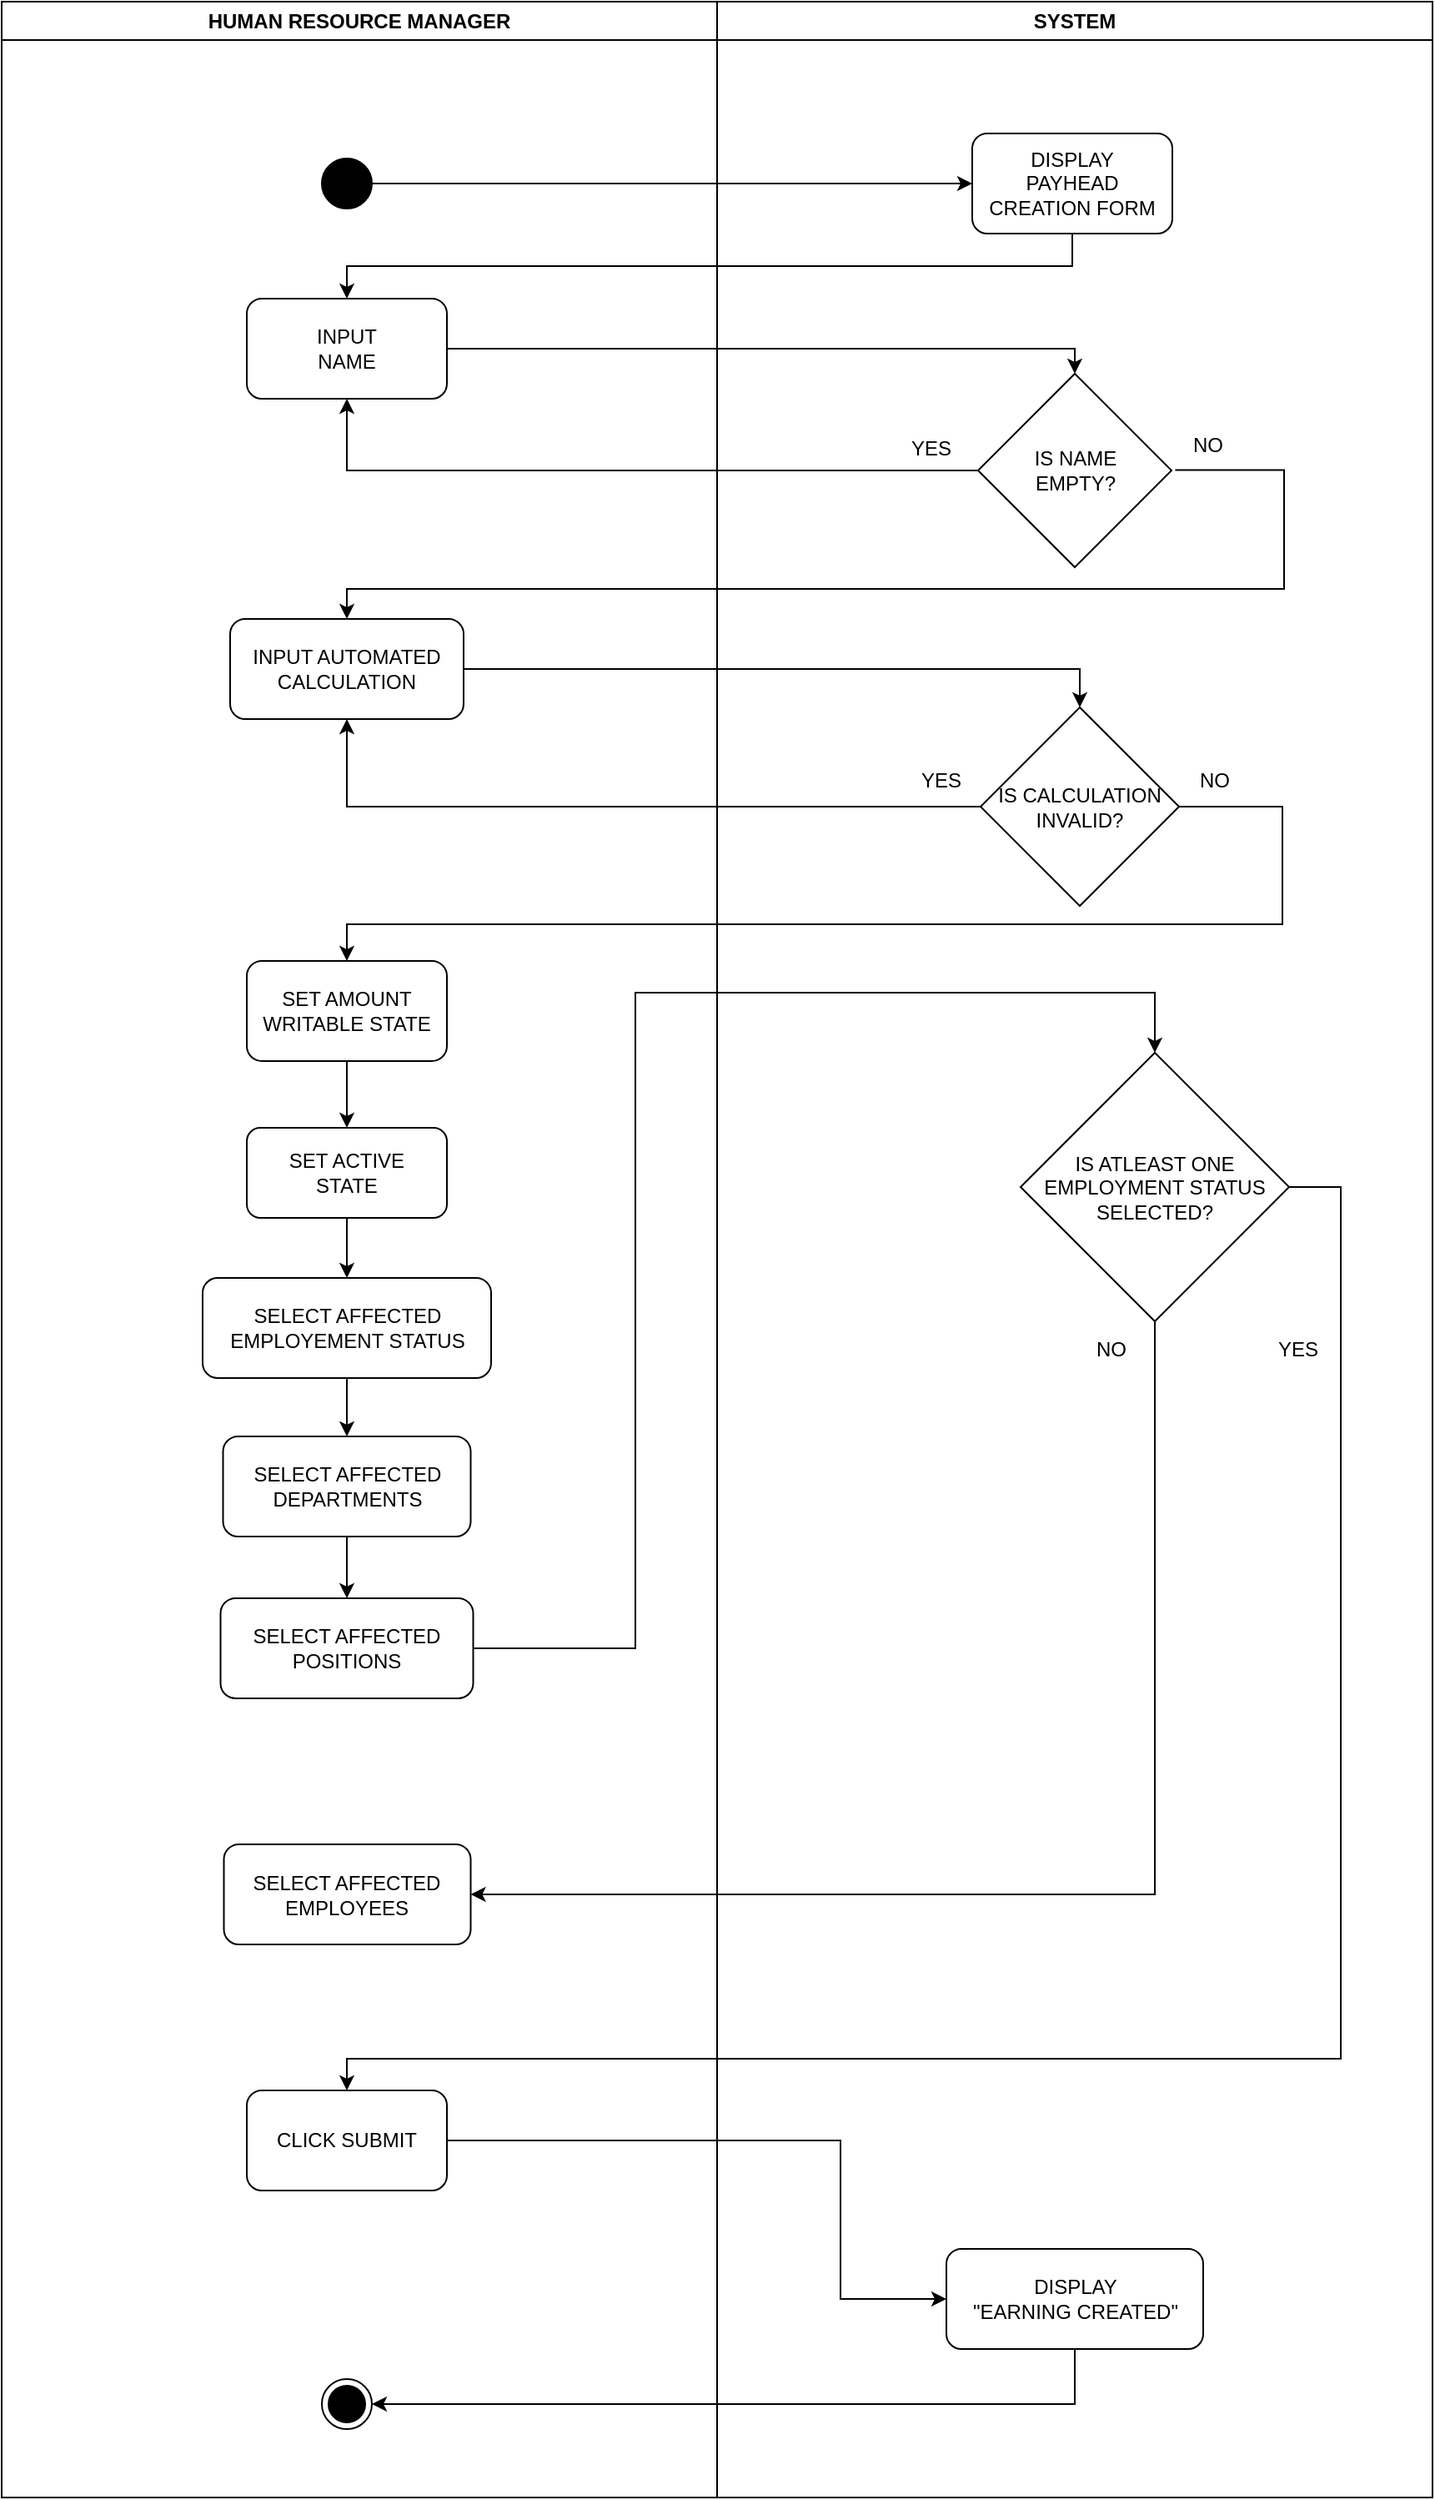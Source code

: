 <mxfile>
    <diagram id="Ue2m0nlykGMILfuQsxM4" name="Page-1">
        <mxGraphModel dx="954" dy="1131" grid="0" gridSize="10" guides="1" tooltips="1" connect="1" arrows="1" fold="1" page="0" pageScale="1" pageWidth="850" pageHeight="1100" math="0" shadow="0">
            <root>
                <mxCell id="0"/>
                <mxCell id="1" parent="0"/>
                <mxCell id="2" value="HUMAN RESOURCE MANAGER" style="swimlane;whiteSpace=wrap;html=1;" parent="1" vertex="1">
                    <mxGeometry x="89" y="-292" width="429" height="1496" as="geometry"/>
                </mxCell>
                <mxCell id="4" value="" style="ellipse;fillColor=strokeColor;" parent="2" vertex="1">
                    <mxGeometry x="192" y="94" width="30" height="30" as="geometry"/>
                </mxCell>
                <mxCell id="5" value="" style="ellipse;html=1;shape=endState;fillColor=strokeColor;" parent="2" vertex="1">
                    <mxGeometry x="192" y="1425" width="30" height="30" as="geometry"/>
                </mxCell>
                <mxCell id="9" value="INPUT&lt;br&gt;NAME" style="rounded=1;whiteSpace=wrap;html=1;" parent="2" vertex="1">
                    <mxGeometry x="147" y="178" width="120" height="60" as="geometry"/>
                </mxCell>
                <mxCell id="16" value="INPUT AUTOMATED&lt;br&gt;CALCULATION" style="rounded=1;whiteSpace=wrap;html=1;" parent="2" vertex="1">
                    <mxGeometry x="137" y="370" width="140" height="60" as="geometry"/>
                </mxCell>
                <mxCell id="60" style="edgeStyle=none;html=1;exitX=0.5;exitY=1;exitDx=0;exitDy=0;" edge="1" parent="2" source="23" target="29">
                    <mxGeometry relative="1" as="geometry"/>
                </mxCell>
                <mxCell id="23" value="SET AMOUNT&lt;br&gt;WRITABLE STATE" style="rounded=1;whiteSpace=wrap;html=1;" parent="2" vertex="1">
                    <mxGeometry x="147" y="575" width="120" height="60" as="geometry"/>
                </mxCell>
                <mxCell id="61" style="edgeStyle=none;html=1;exitX=0.5;exitY=1;exitDx=0;exitDy=0;entryX=0.5;entryY=0;entryDx=0;entryDy=0;" edge="1" parent="2" source="29" target="33">
                    <mxGeometry relative="1" as="geometry"/>
                </mxCell>
                <mxCell id="29" value="SET ACTIVE&lt;br&gt;STATE" style="rounded=1;whiteSpace=wrap;html=1;" parent="2" vertex="1">
                    <mxGeometry x="147" y="675" width="120" height="54" as="geometry"/>
                </mxCell>
                <mxCell id="62" style="edgeStyle=none;html=1;exitX=0.5;exitY=1;exitDx=0;exitDy=0;entryX=0.5;entryY=0;entryDx=0;entryDy=0;" edge="1" parent="2" source="33" target="39">
                    <mxGeometry relative="1" as="geometry"/>
                </mxCell>
                <mxCell id="33" value="SELECT AFFECTED&lt;br&gt;EMPLOYEMENT STATUS" style="rounded=1;whiteSpace=wrap;html=1;" parent="2" vertex="1">
                    <mxGeometry x="120.5" y="765" width="173" height="60" as="geometry"/>
                </mxCell>
                <mxCell id="63" style="edgeStyle=none;html=1;exitX=0.5;exitY=1;exitDx=0;exitDy=0;entryX=0.5;entryY=0;entryDx=0;entryDy=0;" edge="1" parent="2" source="39" target="41">
                    <mxGeometry relative="1" as="geometry"/>
                </mxCell>
                <mxCell id="39" value="SELECT AFFECTED&lt;br&gt;DEPARTMENTS" style="rounded=1;whiteSpace=wrap;html=1;" parent="2" vertex="1">
                    <mxGeometry x="132.75" y="860" width="148.5" height="60" as="geometry"/>
                </mxCell>
                <mxCell id="41" value="SELECT AFFECTED&lt;br&gt;POSITIONS" style="rounded=1;whiteSpace=wrap;html=1;" parent="2" vertex="1">
                    <mxGeometry x="131.25" y="957" width="151.5" height="60" as="geometry"/>
                </mxCell>
                <mxCell id="48" value="SELECT AFFECTED EMPLOYEES" style="rounded=1;whiteSpace=wrap;html=1;" parent="2" vertex="1">
                    <mxGeometry x="133.25" y="1104.5" width="148" height="60" as="geometry"/>
                </mxCell>
                <mxCell id="53" value="CLICK SUBMIT" style="rounded=1;whiteSpace=wrap;html=1;" parent="2" vertex="1">
                    <mxGeometry x="147" y="1252" width="120" height="60" as="geometry"/>
                </mxCell>
                <mxCell id="3" value="SYSTEM" style="swimlane;whiteSpace=wrap;html=1;" parent="1" vertex="1">
                    <mxGeometry x="518" y="-292" width="429" height="1496" as="geometry"/>
                </mxCell>
                <mxCell id="12" value="IS NAME&lt;br&gt;EMPTY?" style="rhombus;whiteSpace=wrap;html=1;" parent="3" vertex="1">
                    <mxGeometry x="156.5" y="223" width="116" height="116" as="geometry"/>
                </mxCell>
                <mxCell id="15" value="YES" style="text;html=1;align=center;verticalAlign=middle;resizable=0;points=[];autosize=1;strokeColor=none;fillColor=none;" parent="3" vertex="1">
                    <mxGeometry x="107" y="255" width="42" height="26" as="geometry"/>
                </mxCell>
                <mxCell id="17" value="IS CALCULATION&lt;br&gt;INVALID?" style="rhombus;whiteSpace=wrap;html=1;" parent="3" vertex="1">
                    <mxGeometry x="158" y="423" width="119" height="119" as="geometry"/>
                </mxCell>
                <mxCell id="46" value="IS ATLEAST ONE&lt;br&gt;EMPLOYMENT STATUS&lt;br&gt;SELECTED?" style="rhombus;whiteSpace=wrap;html=1;" parent="3" vertex="1">
                    <mxGeometry x="182" y="630" width="161" height="161" as="geometry"/>
                </mxCell>
                <mxCell id="55" value="DISPLAY&lt;br&gt;&quot;EARNING CREATED&quot;" style="rounded=1;whiteSpace=wrap;html=1;" parent="3" vertex="1">
                    <mxGeometry x="137.5" y="1347" width="154" height="60" as="geometry"/>
                </mxCell>
                <mxCell id="58" value="YES" style="text;html=1;align=center;verticalAlign=middle;resizable=0;points=[];autosize=1;strokeColor=none;fillColor=none;" parent="3" vertex="1">
                    <mxGeometry x="327" y="795" width="42" height="26" as="geometry"/>
                </mxCell>
                <mxCell id="50" value="NO" style="text;html=1;align=center;verticalAlign=middle;resizable=0;points=[];autosize=1;strokeColor=none;fillColor=none;" parent="3" vertex="1">
                    <mxGeometry x="218" y="795" width="36" height="26" as="geometry"/>
                </mxCell>
                <mxCell id="10" style="edgeStyle=orthogonalEdgeStyle;html=1;exitX=0.5;exitY=1;exitDx=0;exitDy=0;entryX=0.5;entryY=0;entryDx=0;entryDy=0;rounded=0;" parent="1" source="6" target="9" edge="1">
                    <mxGeometry relative="1" as="geometry"/>
                </mxCell>
                <mxCell id="6" value="DISPLAY&lt;br&gt;PAYHEAD&lt;br&gt;CREATION FORM" style="rounded=1;whiteSpace=wrap;html=1;" parent="1" vertex="1">
                    <mxGeometry x="671" y="-213" width="120" height="60" as="geometry"/>
                </mxCell>
                <mxCell id="7" style="edgeStyle=none;html=1;exitX=1;exitY=0.5;exitDx=0;exitDy=0;entryX=0;entryY=0.5;entryDx=0;entryDy=0;" parent="1" source="4" target="6" edge="1">
                    <mxGeometry relative="1" as="geometry"/>
                </mxCell>
                <mxCell id="13" style="edgeStyle=orthogonalEdgeStyle;rounded=0;html=1;exitX=1;exitY=0.5;exitDx=0;exitDy=0;entryX=0.5;entryY=0;entryDx=0;entryDy=0;" parent="1" source="9" target="12" edge="1">
                    <mxGeometry relative="1" as="geometry"/>
                </mxCell>
                <mxCell id="14" style="edgeStyle=orthogonalEdgeStyle;rounded=0;html=1;exitX=0;exitY=0.5;exitDx=0;exitDy=0;entryX=0.5;entryY=1;entryDx=0;entryDy=0;" parent="1" source="12" target="9" edge="1">
                    <mxGeometry relative="1" as="geometry"/>
                </mxCell>
                <mxCell id="18" style="edgeStyle=orthogonalEdgeStyle;rounded=0;html=1;exitX=1;exitY=0.5;exitDx=0;exitDy=0;entryX=0.5;entryY=0;entryDx=0;entryDy=0;" parent="1" source="16" target="17" edge="1">
                    <mxGeometry relative="1" as="geometry"/>
                </mxCell>
                <mxCell id="19" style="edgeStyle=orthogonalEdgeStyle;rounded=0;html=1;entryX=0.5;entryY=0;entryDx=0;entryDy=0;exitX=1.019;exitY=0.498;exitDx=0;exitDy=0;exitPerimeter=0;" parent="1" source="12" target="16" edge="1">
                    <mxGeometry relative="1" as="geometry">
                        <mxPoint x="789" y="-8" as="sourcePoint"/>
                        <Array as="points">
                            <mxPoint x="858" y="-11"/>
                            <mxPoint x="858" y="60"/>
                            <mxPoint x="296" y="60"/>
                        </Array>
                    </mxGeometry>
                </mxCell>
                <mxCell id="20" value="NO" style="text;html=1;align=center;verticalAlign=middle;resizable=0;points=[];autosize=1;strokeColor=none;fillColor=none;" parent="1" vertex="1">
                    <mxGeometry x="794" y="-39" width="36" height="26" as="geometry"/>
                </mxCell>
                <mxCell id="21" style="edgeStyle=orthogonalEdgeStyle;rounded=0;html=1;exitX=0;exitY=0.5;exitDx=0;exitDy=0;entryX=0.5;entryY=1;entryDx=0;entryDy=0;" parent="1" source="17" target="16" edge="1">
                    <mxGeometry relative="1" as="geometry"/>
                </mxCell>
                <mxCell id="22" value="YES" style="text;html=1;align=center;verticalAlign=middle;resizable=0;points=[];autosize=1;strokeColor=none;fillColor=none;" parent="1" vertex="1">
                    <mxGeometry x="631" y="162" width="42" height="26" as="geometry"/>
                </mxCell>
                <mxCell id="24" style="edgeStyle=orthogonalEdgeStyle;rounded=0;html=1;exitX=1;exitY=0.5;exitDx=0;exitDy=0;entryX=0.5;entryY=0;entryDx=0;entryDy=0;" parent="1" source="17" target="23" edge="1">
                    <mxGeometry relative="1" as="geometry">
                        <Array as="points">
                            <mxPoint x="857" y="191"/>
                            <mxPoint x="857" y="261"/>
                            <mxPoint x="296" y="261"/>
                        </Array>
                    </mxGeometry>
                </mxCell>
                <mxCell id="26" value="NO" style="text;html=1;align=center;verticalAlign=middle;resizable=0;points=[];autosize=1;strokeColor=none;fillColor=none;" parent="1" vertex="1">
                    <mxGeometry x="798" y="162" width="36" height="26" as="geometry"/>
                </mxCell>
                <mxCell id="49" style="edgeStyle=orthogonalEdgeStyle;html=1;exitX=0.5;exitY=1;exitDx=0;exitDy=0;entryX=1;entryY=0.5;entryDx=0;entryDy=0;rounded=0;" parent="1" source="46" target="48" edge="1">
                    <mxGeometry relative="1" as="geometry">
                        <Array as="points">
                            <mxPoint x="781" y="843"/>
                        </Array>
                    </mxGeometry>
                </mxCell>
                <mxCell id="56" style="edgeStyle=orthogonalEdgeStyle;rounded=0;html=1;exitX=1;exitY=0.5;exitDx=0;exitDy=0;entryX=0;entryY=0.5;entryDx=0;entryDy=0;" parent="1" source="53" target="55" edge="1">
                    <mxGeometry relative="1" as="geometry">
                        <Array as="points">
                            <mxPoint x="592" y="990"/>
                            <mxPoint x="592" y="1085"/>
                        </Array>
                    </mxGeometry>
                </mxCell>
                <mxCell id="59" style="edgeStyle=orthogonalEdgeStyle;rounded=0;html=1;exitX=0.5;exitY=1;exitDx=0;exitDy=0;entryX=1;entryY=0.5;entryDx=0;entryDy=0;" parent="1" source="55" target="5" edge="1">
                    <mxGeometry relative="1" as="geometry"/>
                </mxCell>
                <mxCell id="64" style="edgeStyle=orthogonalEdgeStyle;html=1;exitX=1;exitY=0.5;exitDx=0;exitDy=0;entryX=0.5;entryY=0;entryDx=0;entryDy=0;rounded=0;" edge="1" parent="1" source="41" target="46">
                    <mxGeometry relative="1" as="geometry">
                        <Array as="points">
                            <mxPoint x="469" y="695"/>
                            <mxPoint x="469" y="302"/>
                            <mxPoint x="780" y="302"/>
                        </Array>
                    </mxGeometry>
                </mxCell>
                <mxCell id="65" style="edgeStyle=orthogonalEdgeStyle;rounded=0;html=1;exitX=1;exitY=0.5;exitDx=0;exitDy=0;entryX=0.5;entryY=0;entryDx=0;entryDy=0;" edge="1" parent="1" source="46" target="53">
                    <mxGeometry relative="1" as="geometry">
                        <Array as="points">
                            <mxPoint x="892" y="419"/>
                            <mxPoint x="892" y="941"/>
                            <mxPoint x="296" y="941"/>
                        </Array>
                    </mxGeometry>
                </mxCell>
            </root>
        </mxGraphModel>
    </diagram>
</mxfile>